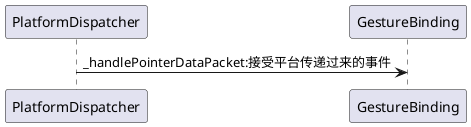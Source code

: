 @startuml
'https://plantuml.com/sequence-diagram

PlatformDispatcher -> GestureBinding:_handlePointerDataPacket:接受平台传递过来的事件


@enduml